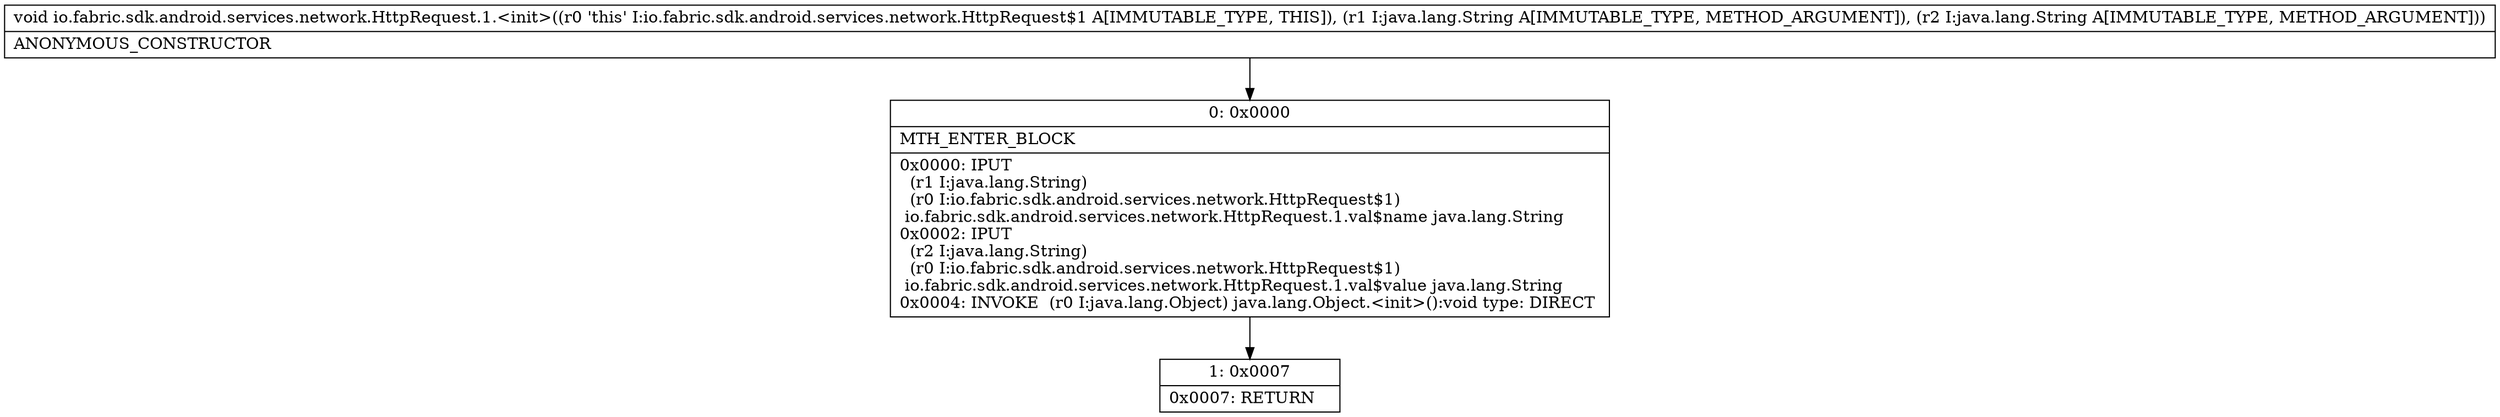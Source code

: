 digraph "CFG forio.fabric.sdk.android.services.network.HttpRequest.1.\<init\>(Ljava\/lang\/String;Ljava\/lang\/String;)V" {
Node_0 [shape=record,label="{0\:\ 0x0000|MTH_ENTER_BLOCK\l|0x0000: IPUT  \l  (r1 I:java.lang.String)\l  (r0 I:io.fabric.sdk.android.services.network.HttpRequest$1)\l io.fabric.sdk.android.services.network.HttpRequest.1.val$name java.lang.String \l0x0002: IPUT  \l  (r2 I:java.lang.String)\l  (r0 I:io.fabric.sdk.android.services.network.HttpRequest$1)\l io.fabric.sdk.android.services.network.HttpRequest.1.val$value java.lang.String \l0x0004: INVOKE  (r0 I:java.lang.Object) java.lang.Object.\<init\>():void type: DIRECT \l}"];
Node_1 [shape=record,label="{1\:\ 0x0007|0x0007: RETURN   \l}"];
MethodNode[shape=record,label="{void io.fabric.sdk.android.services.network.HttpRequest.1.\<init\>((r0 'this' I:io.fabric.sdk.android.services.network.HttpRequest$1 A[IMMUTABLE_TYPE, THIS]), (r1 I:java.lang.String A[IMMUTABLE_TYPE, METHOD_ARGUMENT]), (r2 I:java.lang.String A[IMMUTABLE_TYPE, METHOD_ARGUMENT]))  | ANONYMOUS_CONSTRUCTOR\l}"];
MethodNode -> Node_0;
Node_0 -> Node_1;
}

